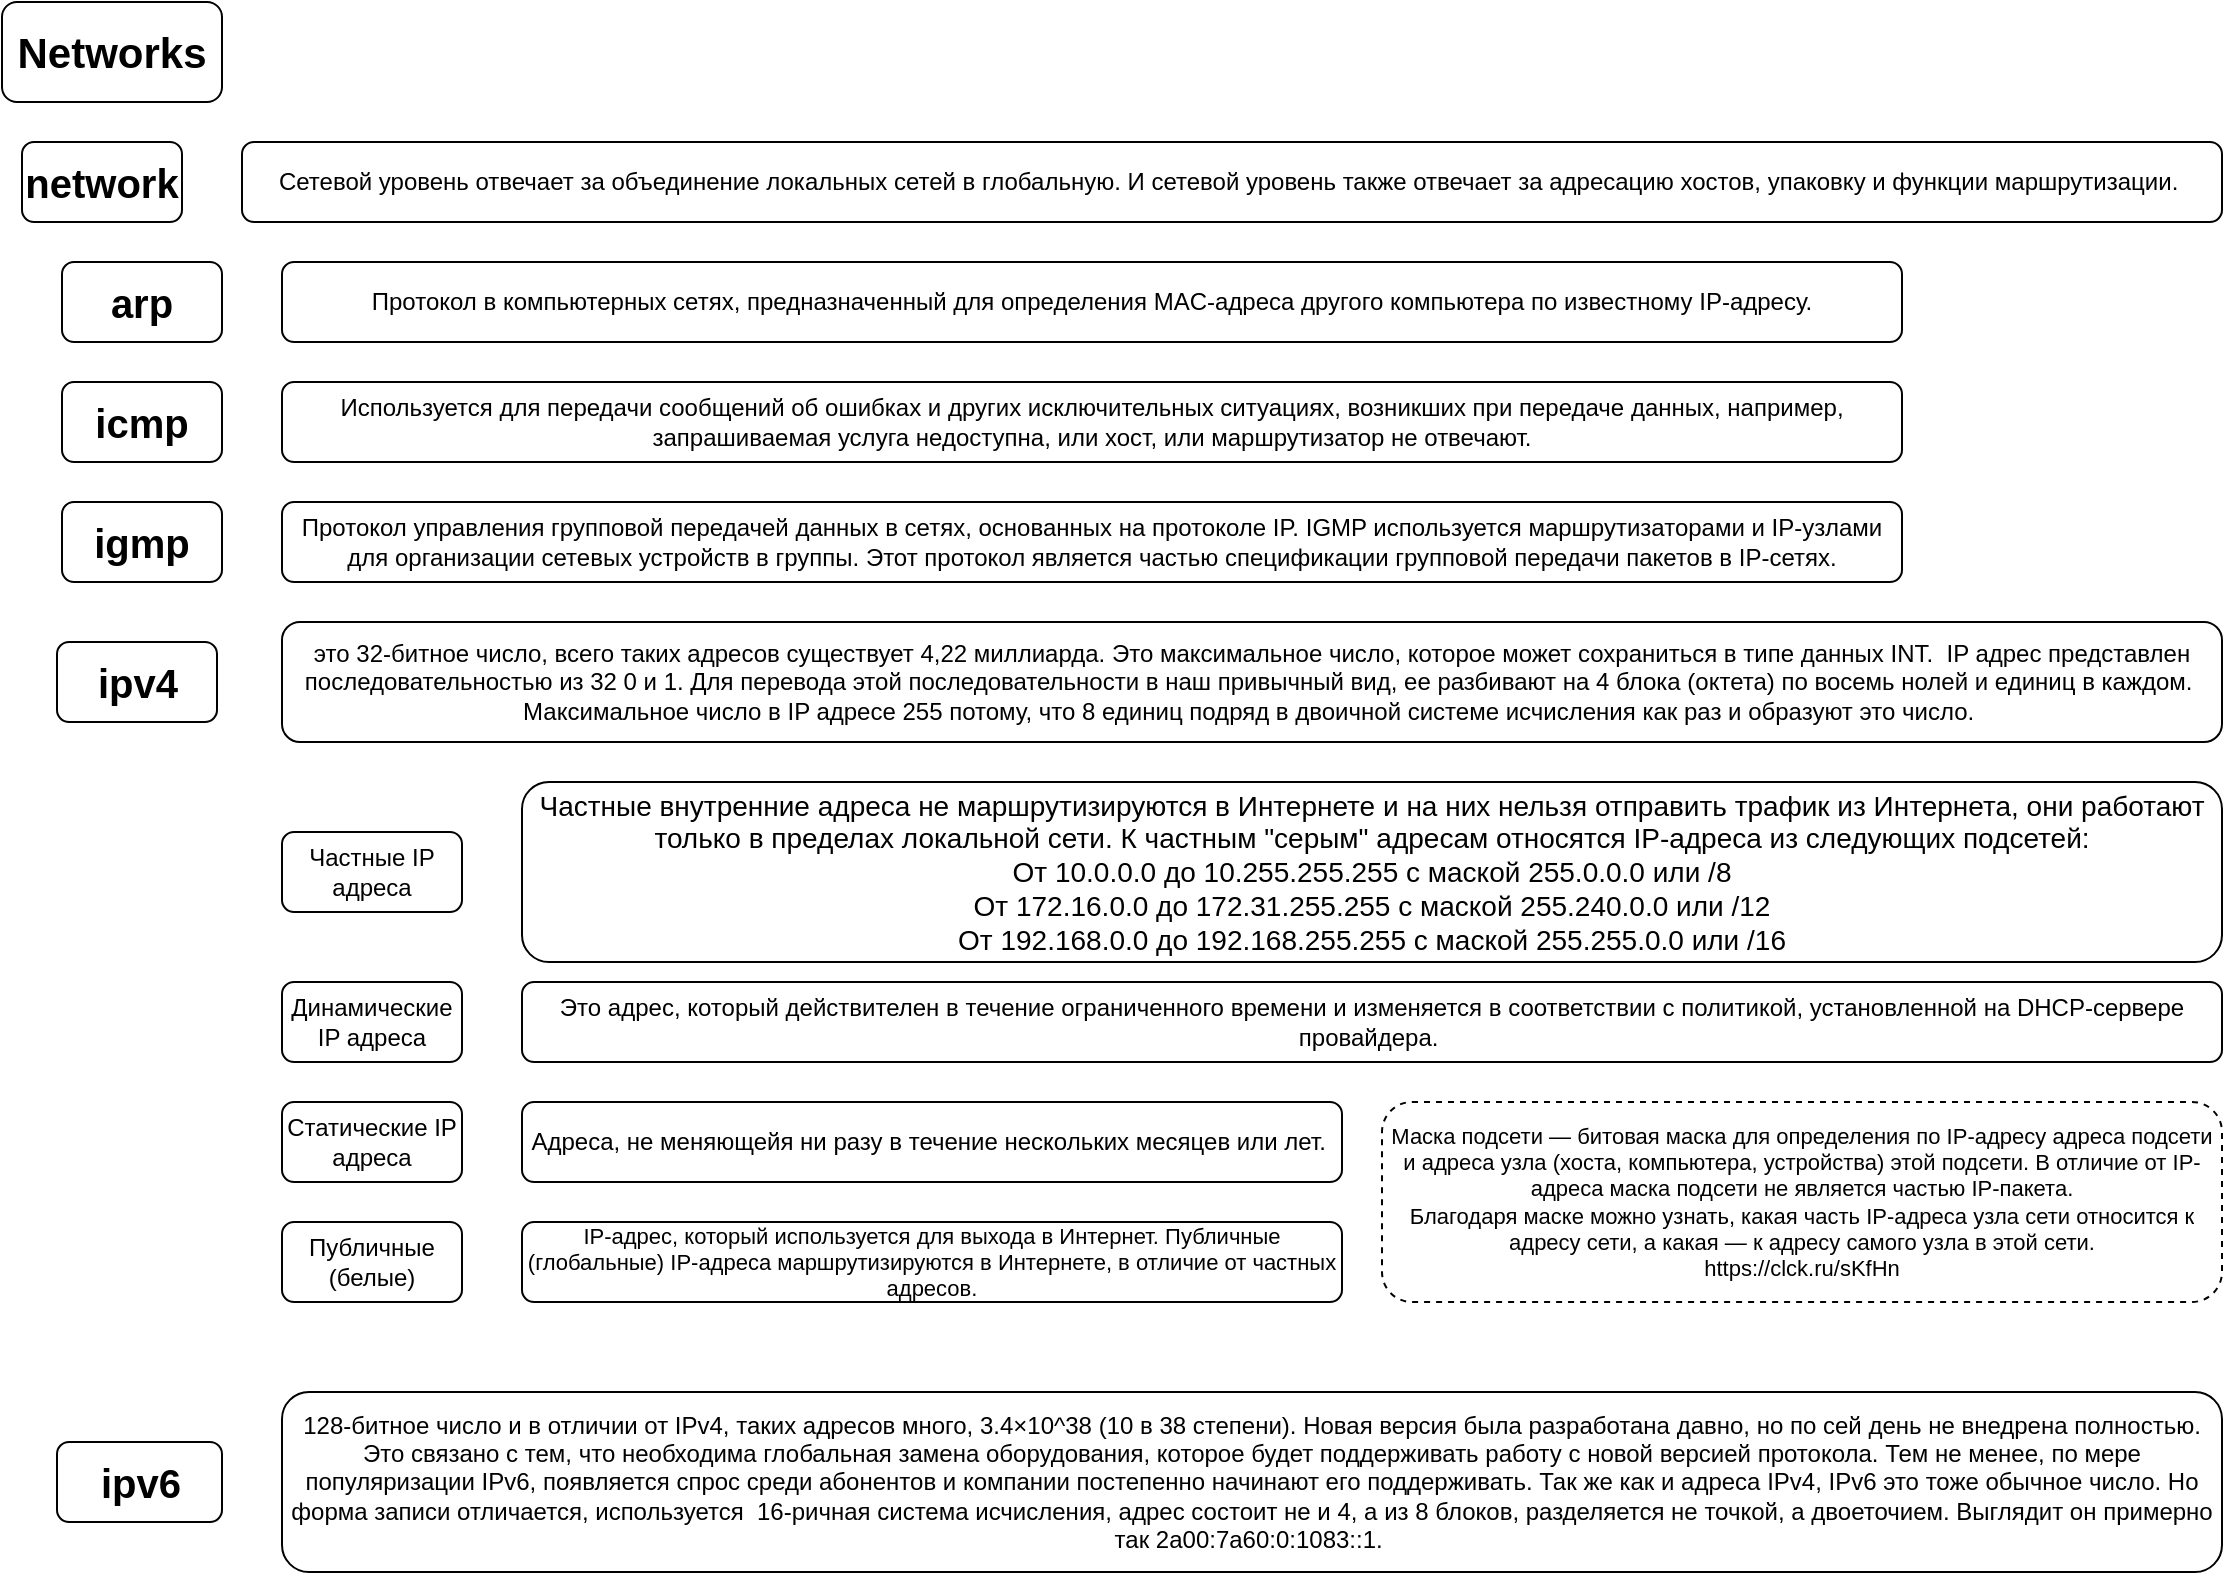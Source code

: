<mxfile version="19.0.3" type="device"><diagram id="b6mG5QQJOHco90J6w9T1" name="Страница 1"><mxGraphModel dx="1422" dy="878" grid="1" gridSize="10" guides="1" tooltips="1" connect="1" arrows="1" fold="1" page="1" pageScale="1" pageWidth="1169" pageHeight="827" math="0" shadow="0"><root><mxCell id="0"/><mxCell id="1" parent="0"/><mxCell id="oNyUErN8Bz7w7gs-RHQm-1" value="&lt;b&gt;&lt;font style=&quot;font-size: 21px;&quot;&gt;Networks&lt;/font&gt;&lt;/b&gt;" style="rounded=1;whiteSpace=wrap;html=1;" parent="1" vertex="1"><mxGeometry x="10" y="10" width="110" height="50" as="geometry"/></mxCell><mxCell id="oNyUErN8Bz7w7gs-RHQm-2" value="Частные IP адреса" style="rounded=1;whiteSpace=wrap;html=1;" parent="1" vertex="1"><mxGeometry x="150" y="425" width="90" height="40" as="geometry"/></mxCell><mxCell id="oNyUErN8Bz7w7gs-RHQm-3" value="IP-адрес, который используется для выхода в Интернет. Публичные (глобальные) IP-адреса маршрутизируются в Интернете, в отличие от частных адресов." style="rounded=1;whiteSpace=wrap;html=1;fontSize=11;" parent="1" vertex="1"><mxGeometry x="270" y="620" width="410" height="40" as="geometry"/></mxCell><mxCell id="oNyUErN8Bz7w7gs-RHQm-4" value="Публичные (белые)" style="rounded=1;whiteSpace=wrap;html=1;" parent="1" vertex="1"><mxGeometry x="150" y="620" width="90" height="40" as="geometry"/></mxCell><mxCell id="oNyUErN8Bz7w7gs-RHQm-5" value="это 32-битное число, всего таких адресов существует 4,22 миллиарда. Это максимальное число, которое может сохраниться в типе данных INT.&amp;nbsp; IP адрес представлен последовательностью из 32 0 и 1. Для перевода этой последовательности в наш привычный вид, ее разбивают на 4 блока (октета) по восемь нолей и единиц в каждом.&amp;nbsp; Максимальное число в IP адресе 255 потому, что 8 единиц подряд в двоичной системе исчисления как раз и образуют это число.&amp;nbsp;" style="rounded=1;whiteSpace=wrap;html=1;" parent="1" vertex="1"><mxGeometry x="150" y="320" width="970" height="60" as="geometry"/></mxCell><mxCell id="oNyUErN8Bz7w7gs-RHQm-6" value="igmp" style="rounded=1;whiteSpace=wrap;html=1;fontStyle=1;fontSize=20;" parent="1" vertex="1"><mxGeometry x="40" y="260" width="80" height="40" as="geometry"/></mxCell><mxCell id="oNyUErN8Bz7w7gs-RHQm-7" value="Используется для передачи сообщений об ошибках и других исключительных ситуациях, возникших при передаче данных, например, запрашиваемая услуга недоступна, или хост, или маршрутизатор не отвечают." style="rounded=1;whiteSpace=wrap;html=1;" parent="1" vertex="1"><mxGeometry x="150" y="200" width="810" height="40" as="geometry"/></mxCell><mxCell id="oNyUErN8Bz7w7gs-RHQm-8" value="icmp" style="rounded=1;whiteSpace=wrap;html=1;fontStyle=1;fontSize=20;" parent="1" vertex="1"><mxGeometry x="40" y="200" width="80" height="40" as="geometry"/></mxCell><mxCell id="oNyUErN8Bz7w7gs-RHQm-9" value="Протокол в компьютерных сетях, предназначенный для определения MAC-адреса другого компьютера по известному IP-адресу." style="rounded=1;whiteSpace=wrap;html=1;" parent="1" vertex="1"><mxGeometry x="150" y="140" width="810" height="40" as="geometry"/></mxCell><mxCell id="oNyUErN8Bz7w7gs-RHQm-10" value="arp" style="rounded=1;whiteSpace=wrap;html=1;fontStyle=1;fontSize=20;" parent="1" vertex="1"><mxGeometry x="40" y="140" width="80" height="40" as="geometry"/></mxCell><mxCell id="oNyUErN8Bz7w7gs-RHQm-11" value="Сетевой уровень отвечает за объединение локальных сетей в глобальную. И сетевой уровень также отвечает за адресацию хостов, упаковку и функции маршрутизации.&amp;nbsp;" style="rounded=1;whiteSpace=wrap;html=1;" parent="1" vertex="1"><mxGeometry x="130" y="80" width="990" height="40" as="geometry"/></mxCell><mxCell id="oNyUErN8Bz7w7gs-RHQm-12" value="network" style="rounded=1;whiteSpace=wrap;html=1;fontStyle=1;fontSize=20;" parent="1" vertex="1"><mxGeometry x="20" y="80" width="80" height="40" as="geometry"/></mxCell><mxCell id="oNyUErN8Bz7w7gs-RHQm-13" value="ipv4" style="rounded=1;whiteSpace=wrap;html=1;fontStyle=1;fontSize=20;" parent="1" vertex="1"><mxGeometry x="37.5" y="330" width="80" height="40" as="geometry"/></mxCell><mxCell id="oNyUErN8Bz7w7gs-RHQm-14" value="Протокол управления групповой передачей данных в сетях, основанных на протоколе IP. IGMP используется маршрутизаторами и IP-узлами для организации сетевых устройств в группы. Этот протокол является частью спецификации групповой передачи пакетов в IP-сетях." style="rounded=1;whiteSpace=wrap;html=1;" parent="1" vertex="1"><mxGeometry x="150" y="260" width="810" height="40" as="geometry"/></mxCell><mxCell id="oNyUErN8Bz7w7gs-RHQm-15" value="&lt;div style=&quot;font-size: 14px;&quot;&gt;&lt;font style=&quot;font-size: 14px;&quot;&gt;Частные внутренние адреса не маршрутизируются в Интернете и на них нельзя отправить трафик из Интернета, они работают только в пределах локальной сети.&amp;nbsp;&lt;/font&gt;&lt;span style=&quot;background-color: initial;&quot;&gt;К частным &quot;серым&quot; адресам относятся IP-адреса из следующих подсетей:&lt;/span&gt;&lt;/div&gt;&lt;div style=&quot;font-size: 14px;&quot;&gt;&lt;font style=&quot;font-size: 14px;&quot;&gt;&lt;span style=&quot;&quot;&gt;&#9;&#9;&#9;&#9;&lt;/span&gt;От 10.0.0.0 до 10.255.255.255 с маской 255.0.0.0 или /8&lt;/font&gt;&lt;/div&gt;&lt;div style=&quot;font-size: 14px;&quot;&gt;&lt;font style=&quot;font-size: 14px;&quot;&gt;&lt;span style=&quot;&quot;&gt;&#9;&#9;&#9;&#9;&lt;/span&gt;От 172.16.0.0 до 172.31.255.255 с маской 255.240.0.0 или /12&lt;/font&gt;&lt;/div&gt;&lt;div style=&quot;font-size: 14px;&quot;&gt;&lt;font style=&quot;font-size: 14px;&quot;&gt;&#9;&#9;&#9;&#9;От 192.168.0.0 до 192.168.255.255 с маской 255.255.0.0 или /16&lt;/font&gt;&lt;/div&gt;" style="rounded=1;whiteSpace=wrap;html=1;align=center;" parent="1" vertex="1"><mxGeometry x="270" y="400" width="850" height="90" as="geometry"/></mxCell><mxCell id="oNyUErN8Bz7w7gs-RHQm-16" value="Динамические IP адреса" style="rounded=1;whiteSpace=wrap;html=1;" parent="1" vertex="1"><mxGeometry x="150" y="500" width="90" height="40" as="geometry"/></mxCell><mxCell id="oNyUErN8Bz7w7gs-RHQm-17" value="Это адрес, который действителен в течение ограниченного времени и изменяется в соответствии с политикой, установленной на DHCP-сервере провайдера.&amp;nbsp;" style="rounded=1;whiteSpace=wrap;html=1;" parent="1" vertex="1"><mxGeometry x="270" y="500" width="850" height="40" as="geometry"/></mxCell><mxCell id="oNyUErN8Bz7w7gs-RHQm-18" value="Статические IP адреса" style="rounded=1;whiteSpace=wrap;html=1;" parent="1" vertex="1"><mxGeometry x="150" y="560" width="90" height="40" as="geometry"/></mxCell><mxCell id="oNyUErN8Bz7w7gs-RHQm-19" value="Адреса, не меняющейя ни разу в течение нескольких месяцев или лет.&amp;nbsp;" style="rounded=1;whiteSpace=wrap;html=1;" parent="1" vertex="1"><mxGeometry x="270" y="560" width="410" height="40" as="geometry"/></mxCell><mxCell id="oNyUErN8Bz7w7gs-RHQm-22" value="ipv6" style="rounded=1;whiteSpace=wrap;html=1;fontStyle=1;fontSize=20;" parent="1" vertex="1"><mxGeometry x="37.5" y="730" width="82.5" height="40" as="geometry"/></mxCell><mxCell id="oNyUErN8Bz7w7gs-RHQm-23" value="128-битное число и в отличии от IPv4, таких адресов много, 3.4×10^38 (10 в 38 степени). Новая версия была разработана давно, но по сей день не внедрена полностью. Это связано с тем, что необходима глобальная замена оборудования, которое будет поддерживать работу с новой версией протокола. Тем не менее, по мере популяризации IPv6, появляется спрос среди абонентов и компании постепенно начинают его поддерживать. Так же как и адреса IPv4, IPv6 это тоже обычное число. Но форма записи отличается, используется&amp;nbsp; 16-ричная система исчисления, адрес состоит не и 4, а из 8 блоков, разделяется не точкой, а двоеточием. Выглядит он примерно так 2a00:7a60:0:1083::1.&amp;nbsp;" style="rounded=1;whiteSpace=wrap;html=1;" parent="1" vertex="1"><mxGeometry x="150" y="705" width="970" height="90" as="geometry"/></mxCell><mxCell id="nDSXnP6_VJtv-MelxFIC-1" value="&lt;div style=&quot;font-size: 11px;&quot;&gt;Маска подсети — битовая маска для определения по IP-адресу адреса подсети и адреса узла (хоста, компьютера, устройства) этой подсети. В отличие от IP-адреса маска подсети не является частью IP-пакета.&lt;/div&gt;&lt;div style=&quot;font-size: 11px;&quot;&gt;&lt;span style=&quot;background-color: initial;&quot;&gt;Благодаря маске можно узнать, какая часть IP-адреса узла сети относится к адресу сети, а какая — к адресу самого узла в этой сети.&lt;/span&gt;&lt;br&gt;&lt;/div&gt;&lt;div style=&quot;font-size: 11px;&quot;&gt;https://clck.ru/sKfHn&lt;/div&gt;" style="rounded=1;whiteSpace=wrap;html=1;fontSize=11;dashed=1;" vertex="1" parent="1"><mxGeometry x="700" y="560" width="420" height="100" as="geometry"/></mxCell></root></mxGraphModel></diagram></mxfile>